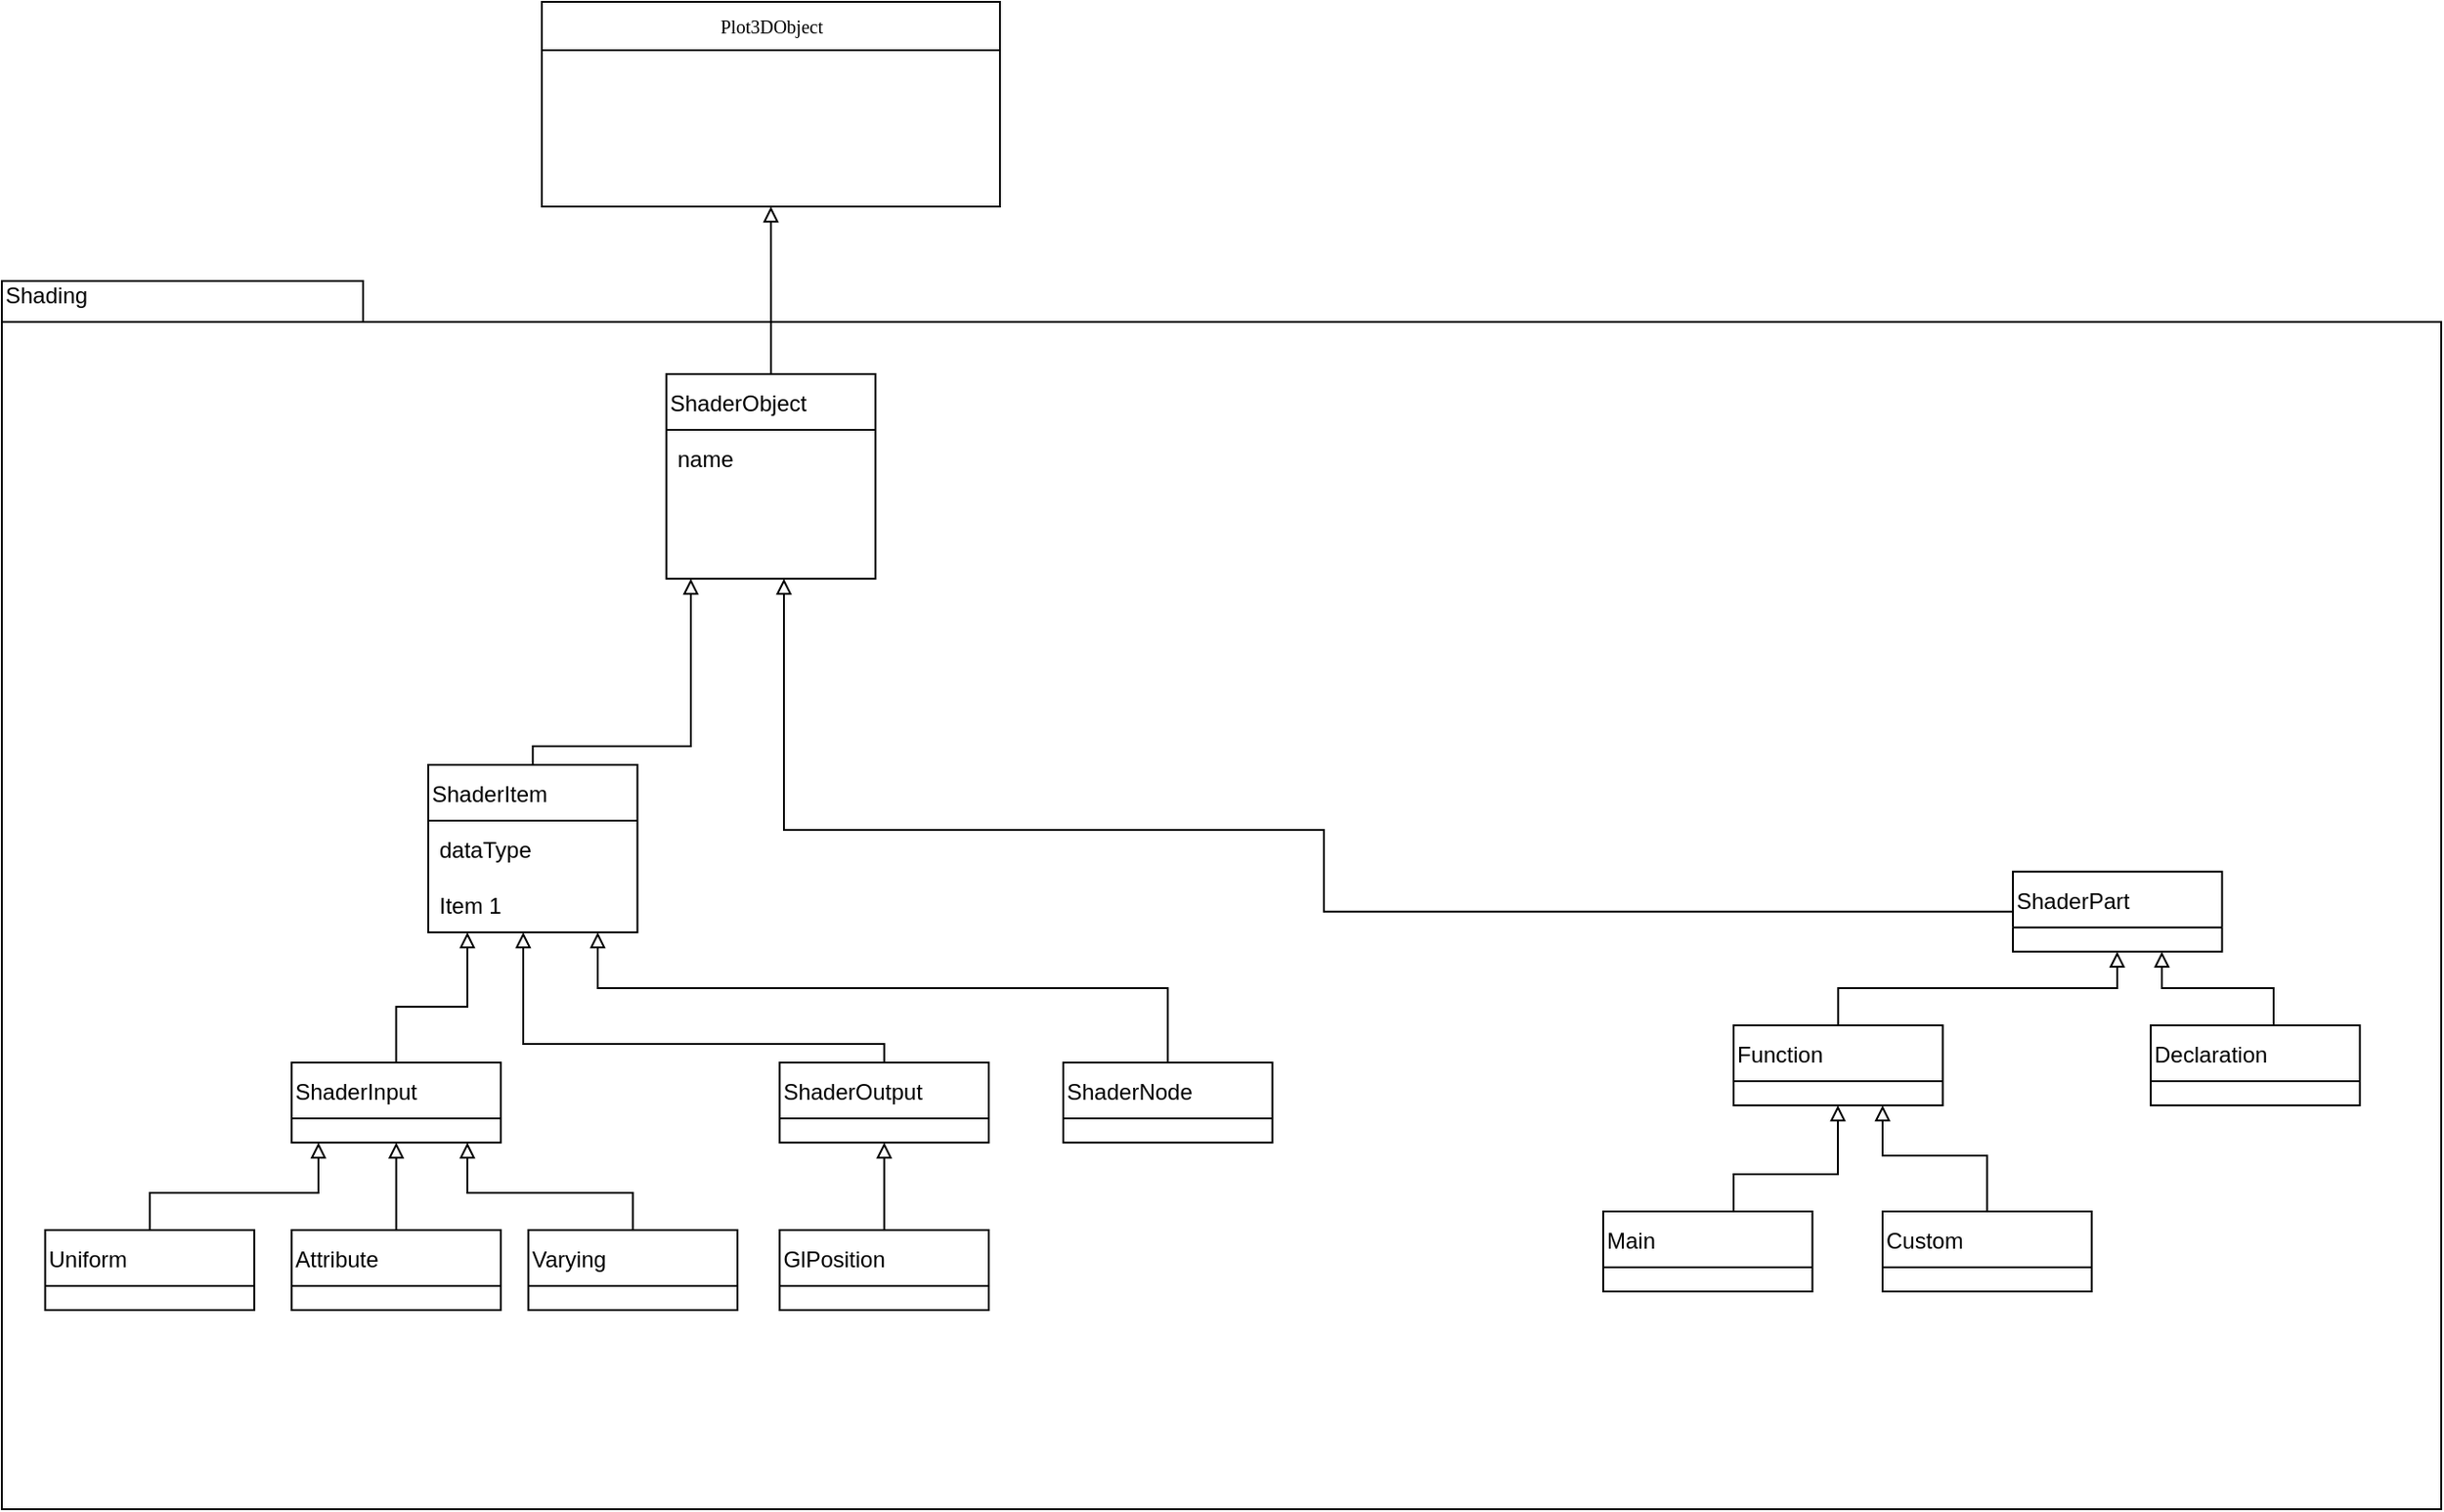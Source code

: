 <mxfile version="15.4.0" type="device"><diagram name="Page-1" id="b5b7bab2-c9e2-2cf4-8b2a-24fd1a2a6d21"><mxGraphModel dx="973" dy="1773" grid="1" gridSize="10" guides="1" tooltips="1" connect="1" arrows="1" fold="1" page="1" pageScale="1" pageWidth="827" pageHeight="1169" background="none" math="0" shadow="0"><root><mxCell id="0"/><mxCell id="1" parent="0"/><mxCell id="_LbVWS5I02bog383cTre-8" value="" style="group" parent="1" vertex="1" connectable="0"><mxGeometry x="30" y="80" width="1310" height="510" as="geometry"/></mxCell><mxCell id="ti8wjaxLn3GR4FiIRnIx-1" value="" style="shape=folder;fontStyle=1;spacingTop=10;tabWidth=194;tabHeight=22;tabPosition=left;html=1;rounded=0;shadow=0;comic=0;labelBackgroundColor=none;strokeWidth=1;fillColor=none;fontFamily=Verdana;fontSize=10;align=center;" parent="_LbVWS5I02bog383cTre-8" vertex="1"><mxGeometry y="-150" width="1310" height="660" as="geometry"/></mxCell><mxCell id="p4w9Mq00ug9ddhB_VdBY-1" value="ShaderPart" style="swimlane;fontStyle=0;childLayout=stackLayout;horizontal=1;startSize=30;horizontalStack=0;resizeParent=1;resizeParentMax=0;resizeLast=0;collapsible=1;marginBottom=0;align=left;" parent="_LbVWS5I02bog383cTre-8" vertex="1"><mxGeometry x="1080" y="167.391" width="112.308" height="43.043" as="geometry"/></mxCell><mxCell id="_LbVWS5I02bog383cTre-1" value="Declaration" style="swimlane;fontStyle=0;childLayout=stackLayout;horizontal=1;startSize=30;horizontalStack=0;resizeParent=1;resizeParentMax=0;resizeLast=0;collapsible=1;marginBottom=0;align=left;" parent="_LbVWS5I02bog383cTre-8" vertex="1"><mxGeometry x="1154.005" y="249.998" width="112.308" height="43.043" as="geometry"/></mxCell><mxCell id="_LbVWS5I02bog383cTre-3" style="edgeStyle=orthogonalEdgeStyle;rounded=0;orthogonalLoop=1;jettySize=auto;html=1;endArrow=block;endFill=0;" parent="_LbVWS5I02bog383cTre-8" source="_LbVWS5I02bog383cTre-1" target="p4w9Mq00ug9ddhB_VdBY-1" edge="1"><mxGeometry relative="1" as="geometry"><Array as="points"><mxPoint x="1220" y="230"/><mxPoint x="1160" y="230"/></Array></mxGeometry></mxCell><mxCell id="ti8wjaxLn3GR4FiIRnIx-17" value="Function" style="swimlane;fontStyle=0;childLayout=stackLayout;horizontal=1;startSize=30;horizontalStack=0;resizeParent=1;resizeParentMax=0;resizeLast=0;collapsible=1;marginBottom=0;align=left;" parent="_LbVWS5I02bog383cTre-8" vertex="1"><mxGeometry x="930.005" y="249.998" width="112.308" height="43.043" as="geometry"/></mxCell><mxCell id="ti8wjaxLn3GR4FiIRnIx-23" style="edgeStyle=orthogonalEdgeStyle;rounded=0;orthogonalLoop=1;jettySize=auto;html=1;endArrow=block;endFill=0;" parent="_LbVWS5I02bog383cTre-8" source="ti8wjaxLn3GR4FiIRnIx-17" target="p4w9Mq00ug9ddhB_VdBY-1" edge="1"><mxGeometry relative="1" as="geometry"><Array as="points"><mxPoint x="986" y="230"/><mxPoint x="1136" y="230"/></Array></mxGeometry></mxCell><mxCell id="_LbVWS5I02bog383cTre-5" value="Custom" style="swimlane;fontStyle=0;childLayout=stackLayout;horizontal=1;startSize=30;horizontalStack=0;resizeParent=1;resizeParentMax=0;resizeLast=0;collapsible=1;marginBottom=0;align=left;" parent="_LbVWS5I02bog383cTre-8" vertex="1"><mxGeometry x="1010" y="350" width="112.31" height="43.04" as="geometry"/></mxCell><mxCell id="_LbVWS5I02bog383cTre-6" style="edgeStyle=orthogonalEdgeStyle;rounded=0;orthogonalLoop=1;jettySize=auto;html=1;endArrow=block;endFill=0;" parent="_LbVWS5I02bog383cTre-8" source="_LbVWS5I02bog383cTre-5" target="ti8wjaxLn3GR4FiIRnIx-17" edge="1"><mxGeometry relative="1" as="geometry"><Array as="points"><mxPoint x="1066" y="320"/><mxPoint x="1010" y="320"/></Array></mxGeometry></mxCell><mxCell id="_LbVWS5I02bog383cTre-2" value="Main" style="swimlane;fontStyle=0;childLayout=stackLayout;horizontal=1;startSize=30;horizontalStack=0;resizeParent=1;resizeParentMax=0;resizeLast=0;collapsible=1;marginBottom=0;align=left;" parent="_LbVWS5I02bog383cTre-8" vertex="1"><mxGeometry x="860" y="350" width="112.31" height="43.04" as="geometry"/></mxCell><mxCell id="_LbVWS5I02bog383cTre-4" style="edgeStyle=orthogonalEdgeStyle;rounded=0;orthogonalLoop=1;jettySize=auto;html=1;endArrow=block;endFill=0;" parent="_LbVWS5I02bog383cTre-8" source="_LbVWS5I02bog383cTre-2" target="ti8wjaxLn3GR4FiIRnIx-17" edge="1"><mxGeometry relative="1" as="geometry"><Array as="points"><mxPoint x="930" y="330"/><mxPoint x="986" y="330"/></Array></mxGeometry></mxCell><mxCell id="7gCZchBO4gIJmY-Se-Q0-23" style="edgeStyle=orthogonalEdgeStyle;rounded=0;orthogonalLoop=1;jettySize=auto;html=1;endArrow=block;endFill=0;" parent="_LbVWS5I02bog383cTre-8" source="ti8wjaxLn3GR4FiIRnIx-13" target="7gCZchBO4gIJmY-Se-Q0-21" edge="1"><mxGeometry relative="1" as="geometry"><Array as="points"><mxPoint x="80" y="340"/><mxPoint x="170" y="340"/></Array></mxGeometry></mxCell><mxCell id="ti8wjaxLn3GR4FiIRnIx-13" value="Uniform" style="swimlane;fontStyle=0;childLayout=stackLayout;horizontal=1;startSize=30;horizontalStack=0;resizeParent=1;resizeParentMax=0;resizeLast=0;collapsible=1;marginBottom=0;align=left;" parent="_LbVWS5I02bog383cTre-8" vertex="1"><mxGeometry x="23.264" y="359.998" width="112.308" height="43.043" as="geometry"/></mxCell><mxCell id="7gCZchBO4gIJmY-Se-Q0-24" style="edgeStyle=orthogonalEdgeStyle;rounded=0;orthogonalLoop=1;jettySize=auto;html=1;endArrow=block;endFill=0;" parent="_LbVWS5I02bog383cTre-8" source="ti8wjaxLn3GR4FiIRnIx-15" target="7gCZchBO4gIJmY-Se-Q0-21" edge="1"><mxGeometry relative="1" as="geometry"/></mxCell><mxCell id="ti8wjaxLn3GR4FiIRnIx-15" value="Attribute" style="swimlane;fontStyle=0;childLayout=stackLayout;horizontal=1;startSize=30;horizontalStack=0;resizeParent=1;resizeParentMax=0;resizeLast=0;collapsible=1;marginBottom=0;align=left;" parent="_LbVWS5I02bog383cTre-8" vertex="1"><mxGeometry x="155.626" y="359.998" width="112.308" height="43.043" as="geometry"/></mxCell><mxCell id="7gCZchBO4gIJmY-Se-Q0-25" style="edgeStyle=orthogonalEdgeStyle;rounded=0;orthogonalLoop=1;jettySize=auto;html=1;endArrow=block;endFill=0;" parent="_LbVWS5I02bog383cTre-8" source="ti8wjaxLn3GR4FiIRnIx-16" target="7gCZchBO4gIJmY-Se-Q0-21" edge="1"><mxGeometry relative="1" as="geometry"><Array as="points"><mxPoint x="339" y="340"/><mxPoint x="250" y="340"/></Array></mxGeometry></mxCell><mxCell id="ti8wjaxLn3GR4FiIRnIx-16" value="Varying" style="swimlane;fontStyle=0;childLayout=stackLayout;horizontal=1;startSize=30;horizontalStack=0;resizeParent=1;resizeParentMax=0;resizeLast=0;collapsible=1;marginBottom=0;align=left;" parent="_LbVWS5I02bog383cTre-8" vertex="1"><mxGeometry x="282.747" y="359.998" width="112.308" height="43.043" as="geometry"/></mxCell><mxCell id="xfSP-acXR-2w0D_Cs2ud-1" value="ShaderOutput" style="swimlane;fontStyle=0;childLayout=stackLayout;horizontal=1;startSize=30;horizontalStack=0;resizeParent=1;resizeParentMax=0;resizeLast=0;collapsible=1;marginBottom=0;align=left;" parent="_LbVWS5I02bog383cTre-8" vertex="1"><mxGeometry x="417.697" y="269.998" width="112.308" height="43.043" as="geometry"><mxRectangle x="417.697" y="269.998" width="110" height="30" as="alternateBounds"/></mxGeometry></mxCell><mxCell id="xfSP-acXR-2w0D_Cs2ud-4" style="edgeStyle=orthogonalEdgeStyle;rounded=0;orthogonalLoop=1;jettySize=auto;html=1;endArrow=block;endFill=0;" parent="_LbVWS5I02bog383cTre-8" source="xfSP-acXR-2w0D_Cs2ud-3" target="xfSP-acXR-2w0D_Cs2ud-1" edge="1"><mxGeometry relative="1" as="geometry"/></mxCell><mxCell id="xfSP-acXR-2w0D_Cs2ud-3" value="GlPosition" style="swimlane;fontStyle=0;childLayout=stackLayout;horizontal=1;startSize=30;horizontalStack=0;resizeParent=1;resizeParentMax=0;resizeLast=0;collapsible=1;marginBottom=0;align=left;" parent="_LbVWS5I02bog383cTre-8" vertex="1"><mxGeometry x="417.697" y="359.998" width="112.308" height="43.043" as="geometry"/></mxCell><mxCell id="7gCZchBO4gIJmY-Se-Q0-21" value="ShaderInput" style="swimlane;fontStyle=0;childLayout=stackLayout;horizontal=1;startSize=30;horizontalStack=0;resizeParent=1;resizeParentMax=0;resizeLast=0;collapsible=1;marginBottom=0;align=left;" parent="_LbVWS5I02bog383cTre-8" vertex="1"><mxGeometry x="155.627" y="269.998" width="112.308" height="43.043" as="geometry"><mxRectangle x="417.697" y="269.998" width="110" height="30" as="alternateBounds"/></mxGeometry></mxCell><mxCell id="7gCZchBO4gIJmY-Se-Q0-26" value="ShaderNode" style="swimlane;fontStyle=0;childLayout=stackLayout;horizontal=1;startSize=30;horizontalStack=0;resizeParent=1;resizeParentMax=0;resizeLast=0;collapsible=1;marginBottom=0;align=left;" parent="_LbVWS5I02bog383cTre-8" vertex="1"><mxGeometry x="569.997" y="269.998" width="112.308" height="43.043" as="geometry"><mxRectangle x="417.697" y="269.998" width="110" height="30" as="alternateBounds"/></mxGeometry></mxCell><mxCell id="ti8wjaxLn3GR4FiIRnIx-4" value="ShaderItem" style="swimlane;fontStyle=0;childLayout=stackLayout;horizontal=1;startSize=30;horizontalStack=0;resizeParent=1;resizeParentMax=0;resizeLast=0;collapsible=1;marginBottom=0;align=left;" parent="_LbVWS5I02bog383cTre-8" vertex="1"><mxGeometry x="229" y="110" width="112.31" height="90" as="geometry"/></mxCell><mxCell id="7gCZchBO4gIJmY-Se-Q0-34" value="dataType" style="text;strokeColor=none;fillColor=none;align=left;verticalAlign=middle;spacingLeft=4;spacingRight=4;overflow=hidden;points=[[0,0.5],[1,0.5]];portConstraint=eastwest;rotatable=0;" parent="ti8wjaxLn3GR4FiIRnIx-4" vertex="1"><mxGeometry y="30" width="112.31" height="30" as="geometry"/></mxCell><mxCell id="7gCZchBO4gIJmY-Se-Q0-33" value="Item 1" style="text;strokeColor=none;fillColor=none;align=left;verticalAlign=middle;spacingLeft=4;spacingRight=4;overflow=hidden;points=[[0,0.5],[1,0.5]];portConstraint=eastwest;rotatable=0;" parent="ti8wjaxLn3GR4FiIRnIx-4" vertex="1"><mxGeometry y="60" width="112.31" height="30" as="geometry"/></mxCell><mxCell id="xfSP-acXR-2w0D_Cs2ud-2" style="edgeStyle=orthogonalEdgeStyle;rounded=0;orthogonalLoop=1;jettySize=auto;html=1;endArrow=block;endFill=0;" parent="_LbVWS5I02bog383cTre-8" source="xfSP-acXR-2w0D_Cs2ud-1" target="ti8wjaxLn3GR4FiIRnIx-4" edge="1"><mxGeometry relative="1" as="geometry"><Array as="points"><mxPoint x="474" y="260"/><mxPoint x="280" y="260"/></Array></mxGeometry></mxCell><mxCell id="7gCZchBO4gIJmY-Se-Q0-22" style="edgeStyle=orthogonalEdgeStyle;rounded=0;orthogonalLoop=1;jettySize=auto;html=1;endArrow=block;endFill=0;" parent="_LbVWS5I02bog383cTre-8" source="7gCZchBO4gIJmY-Se-Q0-21" target="ti8wjaxLn3GR4FiIRnIx-4" edge="1"><mxGeometry relative="1" as="geometry"><Array as="points"><mxPoint x="212" y="240"/><mxPoint x="250" y="240"/></Array></mxGeometry></mxCell><mxCell id="7gCZchBO4gIJmY-Se-Q0-28" style="edgeStyle=orthogonalEdgeStyle;rounded=0;orthogonalLoop=1;jettySize=auto;html=1;endArrow=block;endFill=0;" parent="_LbVWS5I02bog383cTre-8" source="7gCZchBO4gIJmY-Se-Q0-26" target="ti8wjaxLn3GR4FiIRnIx-4" edge="1"><mxGeometry relative="1" as="geometry"><Array as="points"><mxPoint x="626" y="230"/><mxPoint x="320" y="230"/></Array></mxGeometry></mxCell><mxCell id="_LbVWS5I02bog383cTre-9" value="ShaderObject" style="swimlane;fontStyle=0;childLayout=stackLayout;horizontal=1;startSize=30;horizontalStack=0;resizeParent=1;resizeParentMax=0;resizeLast=0;collapsible=1;marginBottom=0;align=left;" parent="_LbVWS5I02bog383cTre-8" vertex="1"><mxGeometry x="356.85" y="-100" width="112.31" height="110" as="geometry"/></mxCell><mxCell id="_LbVWS5I02bog383cTre-11" style="edgeStyle=orthogonalEdgeStyle;rounded=0;orthogonalLoop=1;jettySize=auto;html=1;endArrow=block;endFill=0;" parent="_LbVWS5I02bog383cTre-8" source="p4w9Mq00ug9ddhB_VdBY-1" target="_LbVWS5I02bog383cTre-9" edge="1"><mxGeometry relative="1" as="geometry"><Array as="points"><mxPoint x="710" y="145"/><mxPoint x="420" y="145"/></Array></mxGeometry></mxCell><mxCell id="_LbVWS5I02bog383cTre-10" style="edgeStyle=orthogonalEdgeStyle;rounded=0;orthogonalLoop=1;jettySize=auto;html=1;endArrow=block;endFill=0;" parent="_LbVWS5I02bog383cTre-8" source="ti8wjaxLn3GR4FiIRnIx-4" target="_LbVWS5I02bog383cTre-9" edge="1"><mxGeometry relative="1" as="geometry"><Array as="points"><mxPoint x="285" y="100"/><mxPoint x="370" y="100"/></Array></mxGeometry></mxCell><mxCell id="IFI9d2Vpl0q01BVXQddR-1" value="name" style="text;strokeColor=none;fillColor=none;align=left;verticalAlign=middle;spacingLeft=4;spacingRight=4;overflow=hidden;points=[[0,0.5],[1,0.5]];portConstraint=eastwest;rotatable=0;" vertex="1" parent="_LbVWS5I02bog383cTre-8"><mxGeometry x="356.85" y="-70" width="112.31" height="30" as="geometry"/></mxCell><mxCell id="ti8wjaxLn3GR4FiIRnIx-10" value="Plot3DObject" style="swimlane;html=1;fontStyle=0;childLayout=stackLayout;horizontal=1;startSize=26;fillColor=none;horizontalStack=0;resizeParent=1;resizeLast=0;collapsible=1;marginBottom=0;swimlaneFillColor=#ffffff;rounded=0;shadow=0;comic=0;labelBackgroundColor=none;strokeWidth=1;fontFamily=Verdana;fontSize=10;align=center;" parent="1" vertex="1"><mxGeometry x="320" y="-220" width="246" height="110" as="geometry"/></mxCell><mxCell id="_LbVWS5I02bog383cTre-12" style="edgeStyle=orthogonalEdgeStyle;rounded=0;orthogonalLoop=1;jettySize=auto;html=1;endArrow=block;endFill=0;" parent="1" source="_LbVWS5I02bog383cTre-9" target="ti8wjaxLn3GR4FiIRnIx-10" edge="1"><mxGeometry relative="1" as="geometry"/></mxCell><mxCell id="ti8wjaxLn3GR4FiIRnIx-2" value="Shading" style="text;html=1;strokeColor=none;fillColor=none;align=left;verticalAlign=middle;whiteSpace=wrap;rounded=0;" parent="1" vertex="1"><mxGeometry x="29.999" y="-70" width="152.418" height="16.5" as="geometry"/></mxCell></root></mxGraphModel></diagram></mxfile>